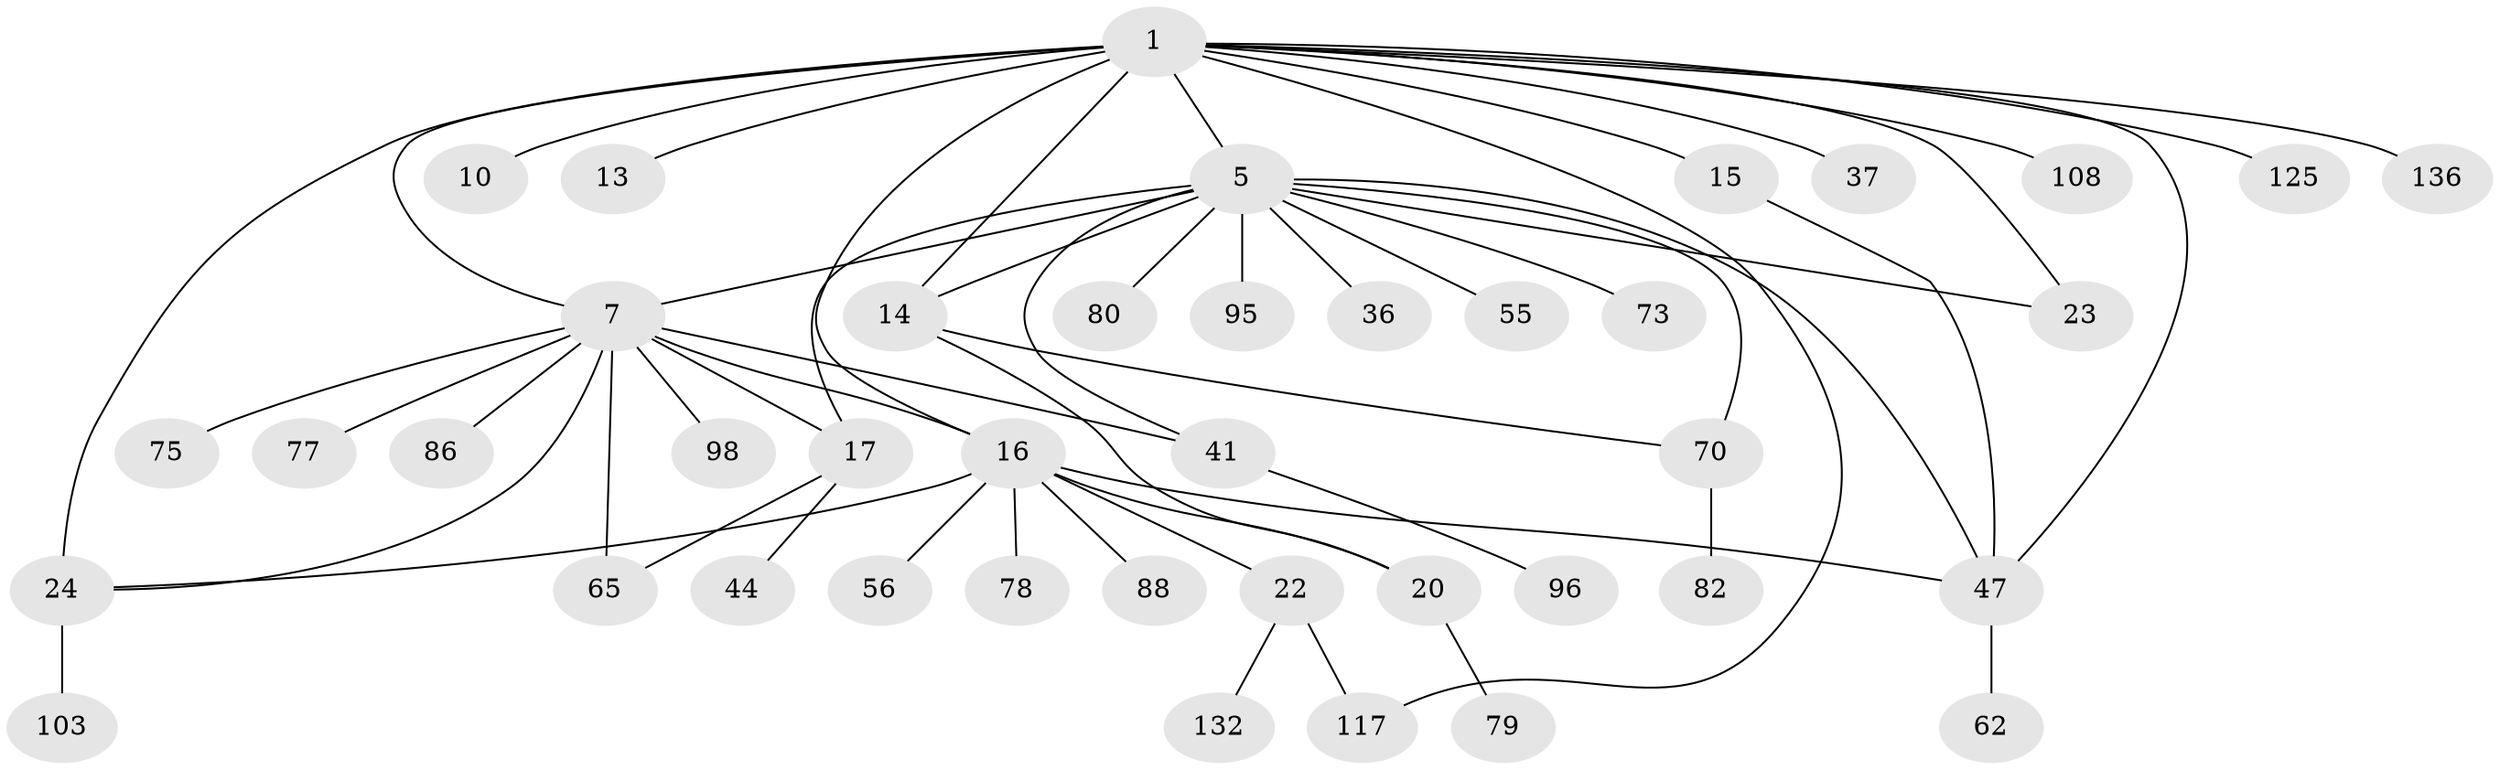 // original degree distribution, {4: 0.07913669064748201, 13: 0.007194244604316547, 2: 0.2733812949640288, 3: 0.16546762589928057, 1: 0.39568345323741005, 6: 0.02877697841726619, 5: 0.050359712230215826}
// Generated by graph-tools (version 1.1) at 2025/16/03/04/25 18:16:55]
// undirected, 41 vertices, 55 edges
graph export_dot {
graph [start="1"]
  node [color=gray90,style=filled];
  1 [super="+2+3+26+4"];
  5 [super="+8+11"];
  7 [super="+9+18"];
  10;
  13 [super="+49+33"];
  14 [super="+19"];
  15 [super="+32+39"];
  16 [super="+111+27+21"];
  17 [super="+118+40+42"];
  20 [super="+45"];
  22 [super="+124+84+31+34"];
  23 [super="+53+104+48"];
  24 [super="+52+67+57+28"];
  36;
  37 [super="+68"];
  41 [super="+58"];
  44;
  47 [super="+92+54+61+60"];
  55;
  56;
  62;
  65;
  70 [super="+115+74+105"];
  73 [super="+94"];
  75;
  77 [super="+106+113"];
  78;
  79;
  80;
  82 [super="+85"];
  86 [super="+139"];
  88;
  95;
  96;
  98 [super="+131"];
  103 [super="+114+130"];
  108;
  117 [super="+122"];
  125 [super="+128"];
  132;
  136;
  1 -- 5;
  1 -- 7;
  1 -- 136;
  1 -- 10;
  1 -- 108;
  1 -- 13;
  1 -- 14;
  1 -- 47;
  1 -- 16 [weight=2];
  1 -- 23;
  1 -- 24 [weight=3];
  1 -- 125;
  1 -- 117;
  1 -- 37;
  1 -- 15;
  5 -- 17;
  5 -- 55;
  5 -- 47;
  5 -- 36;
  5 -- 70;
  5 -- 73;
  5 -- 41;
  5 -- 14;
  5 -- 80;
  5 -- 23;
  5 -- 95;
  5 -- 7;
  7 -- 65;
  7 -- 98;
  7 -- 41;
  7 -- 75;
  7 -- 77;
  7 -- 16;
  7 -- 17;
  7 -- 86;
  7 -- 24;
  14 -- 70;
  14 -- 20;
  15 -- 47;
  16 -- 47 [weight=2];
  16 -- 20;
  16 -- 22;
  16 -- 88;
  16 -- 24;
  16 -- 56;
  16 -- 78;
  17 -- 65;
  17 -- 44 [weight=2];
  20 -- 79;
  22 -- 117;
  22 -- 132;
  24 -- 103;
  41 -- 96;
  47 -- 62;
  70 -- 82;
}
